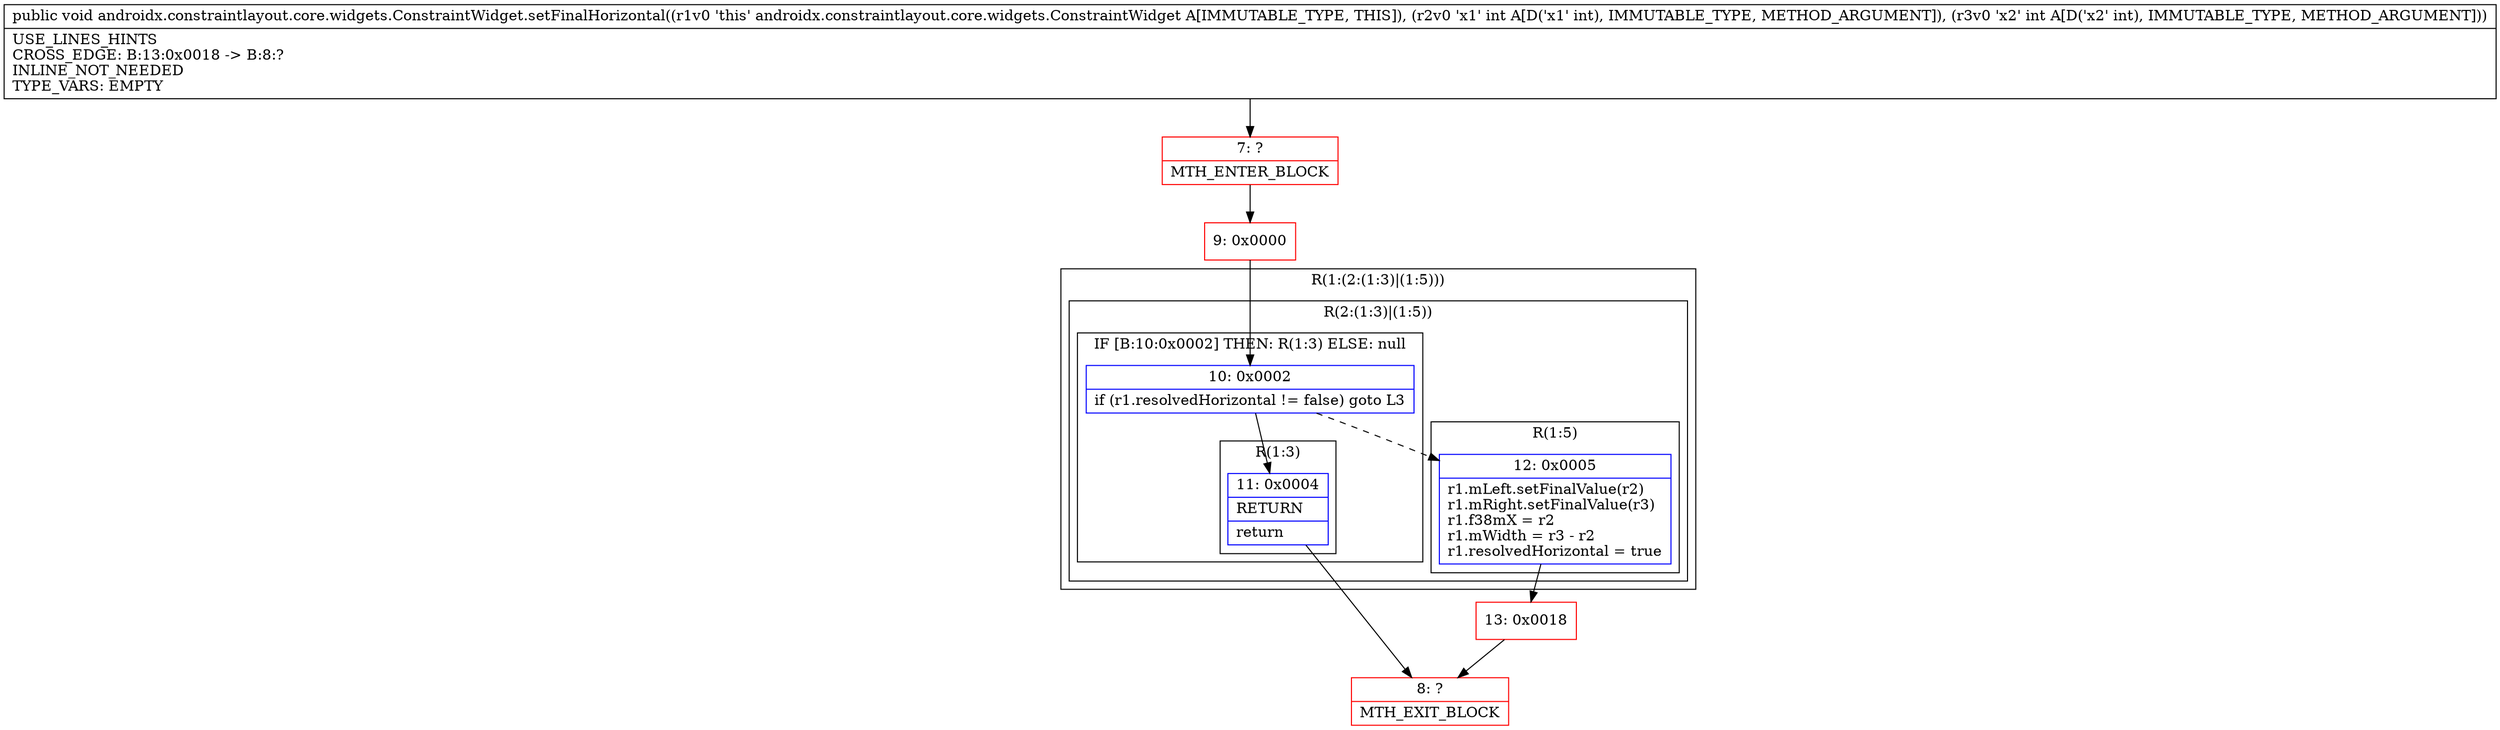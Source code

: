 digraph "CFG forandroidx.constraintlayout.core.widgets.ConstraintWidget.setFinalHorizontal(II)V" {
subgraph cluster_Region_1357473934 {
label = "R(1:(2:(1:3)|(1:5)))";
node [shape=record,color=blue];
subgraph cluster_Region_1142765410 {
label = "R(2:(1:3)|(1:5))";
node [shape=record,color=blue];
subgraph cluster_IfRegion_171803653 {
label = "IF [B:10:0x0002] THEN: R(1:3) ELSE: null";
node [shape=record,color=blue];
Node_10 [shape=record,label="{10\:\ 0x0002|if (r1.resolvedHorizontal != false) goto L3\l}"];
subgraph cluster_Region_1790763507 {
label = "R(1:3)";
node [shape=record,color=blue];
Node_11 [shape=record,label="{11\:\ 0x0004|RETURN\l|return\l}"];
}
}
subgraph cluster_Region_1896499506 {
label = "R(1:5)";
node [shape=record,color=blue];
Node_12 [shape=record,label="{12\:\ 0x0005|r1.mLeft.setFinalValue(r2)\lr1.mRight.setFinalValue(r3)\lr1.f38mX = r2\lr1.mWidth = r3 \- r2\lr1.resolvedHorizontal = true\l}"];
}
}
}
Node_7 [shape=record,color=red,label="{7\:\ ?|MTH_ENTER_BLOCK\l}"];
Node_9 [shape=record,color=red,label="{9\:\ 0x0000}"];
Node_8 [shape=record,color=red,label="{8\:\ ?|MTH_EXIT_BLOCK\l}"];
Node_13 [shape=record,color=red,label="{13\:\ 0x0018}"];
MethodNode[shape=record,label="{public void androidx.constraintlayout.core.widgets.ConstraintWidget.setFinalHorizontal((r1v0 'this' androidx.constraintlayout.core.widgets.ConstraintWidget A[IMMUTABLE_TYPE, THIS]), (r2v0 'x1' int A[D('x1' int), IMMUTABLE_TYPE, METHOD_ARGUMENT]), (r3v0 'x2' int A[D('x2' int), IMMUTABLE_TYPE, METHOD_ARGUMENT]))  | USE_LINES_HINTS\lCROSS_EDGE: B:13:0x0018 \-\> B:8:?\lINLINE_NOT_NEEDED\lTYPE_VARS: EMPTY\l}"];
MethodNode -> Node_7;Node_10 -> Node_11;
Node_10 -> Node_12[style=dashed];
Node_11 -> Node_8;
Node_12 -> Node_13;
Node_7 -> Node_9;
Node_9 -> Node_10;
Node_13 -> Node_8;
}

